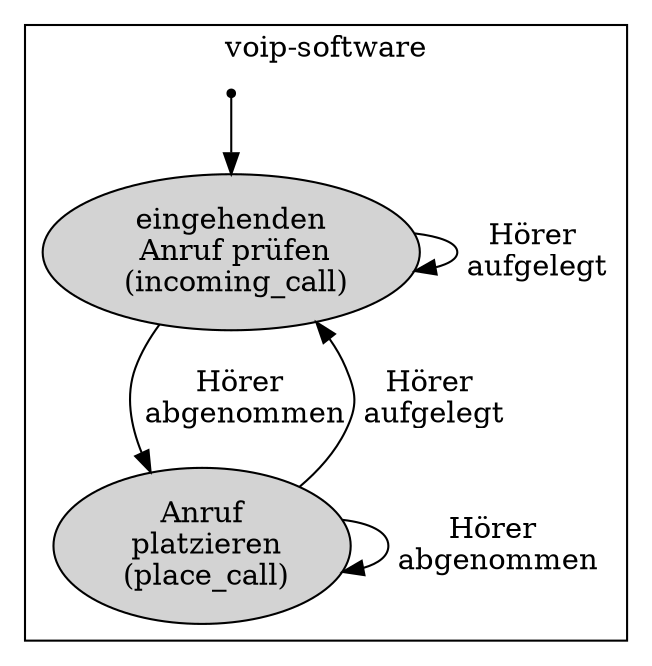 digraph G {

	subgraph cluster {
		node [shape = point ]; qi
		node [shape = ellipse];
		node [style=filled];
		qi -> "eingehenden\n Anruf prüfen\n (incoming_call)"
		"eingehenden\n Anruf prüfen\n (incoming_call)" -> "Anruf\n platzieren\n (place_call)" [label = "Hörer\n abgenommen"];
		"eingehenden\n Anruf prüfen\n (incoming_call)" -> "eingehenden\n Anruf prüfen\n (incoming_call)" [label = "Hörer\n aufgelegt"];
		"Anruf\n platzieren\n (place_call)" -> "eingehenden\n Anruf prüfen\n (incoming_call)" [label = "Hörer\n aufgelegt"];
		"Anruf\n platzieren\n (place_call)" -> "Anruf\n platzieren\n (place_call)" [label = "Hörer\n abgenommen"];
		label = "voip-software";
		color = black
	}
}
